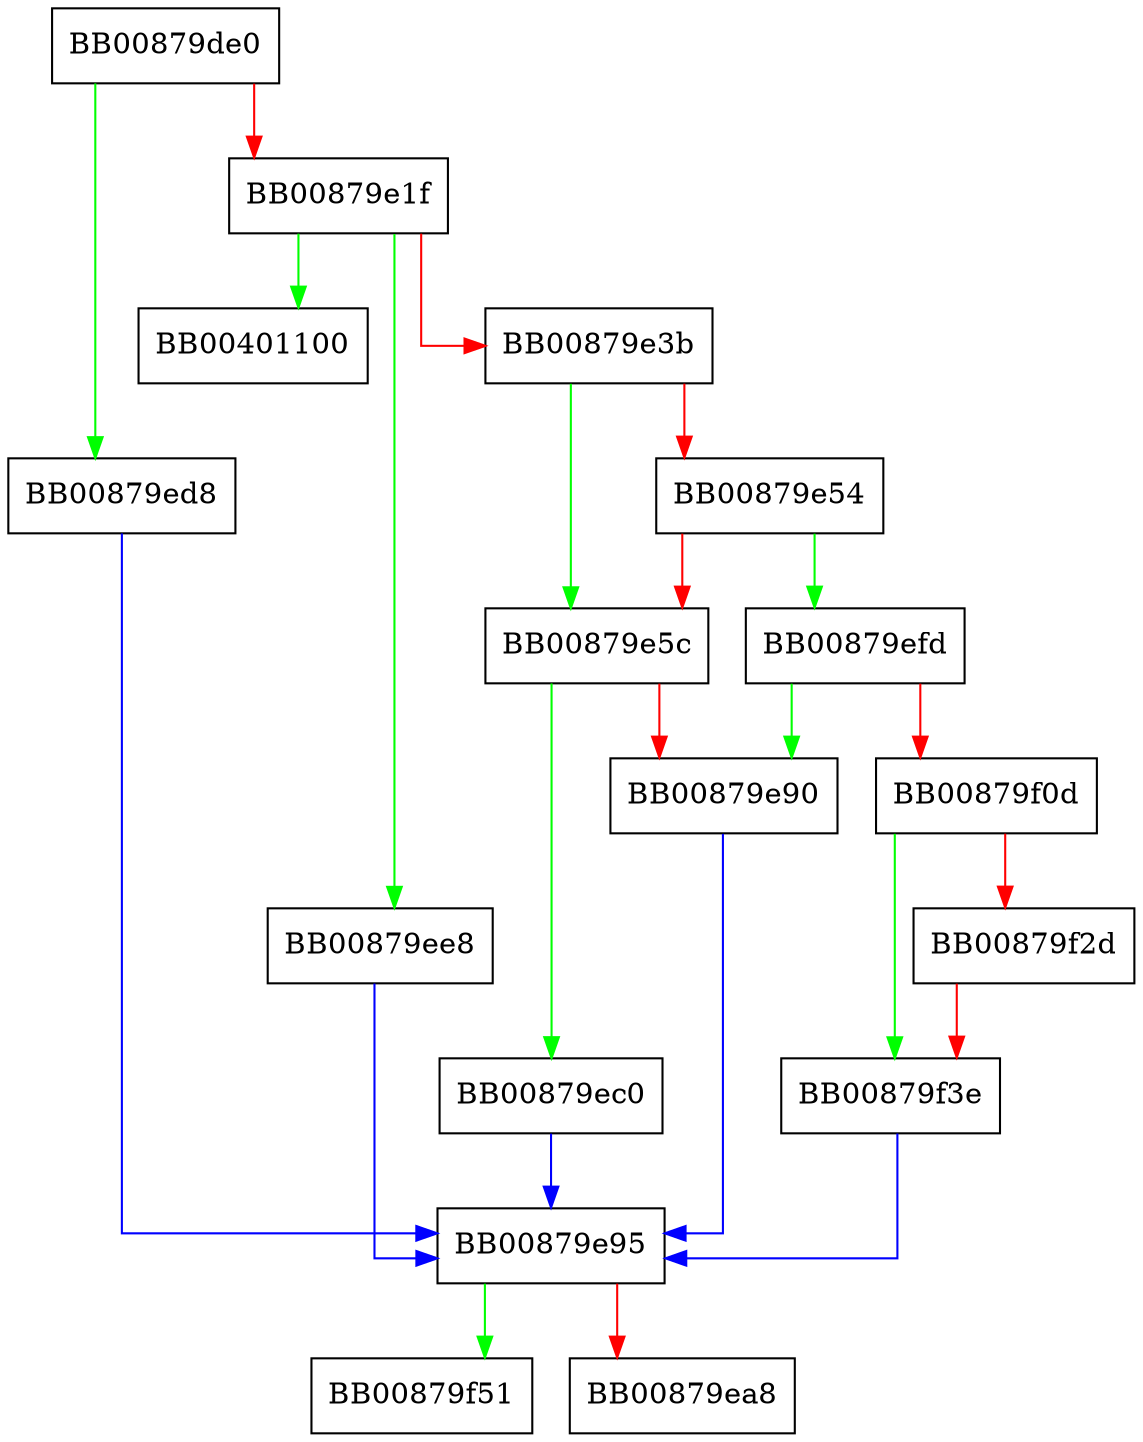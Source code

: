 digraph locked_vfxprintf {
  node [shape="box"];
  graph [splines=ortho];
  BB00879de0 -> BB00879ed8 [color="green"];
  BB00879de0 -> BB00879e1f [color="red"];
  BB00879e1f -> BB00401100 [color="green"];
  BB00879e1f -> BB00879ee8 [color="green"];
  BB00879e1f -> BB00879e3b [color="red"];
  BB00879e3b -> BB00879e5c [color="green"];
  BB00879e3b -> BB00879e54 [color="red"];
  BB00879e54 -> BB00879efd [color="green"];
  BB00879e54 -> BB00879e5c [color="red"];
  BB00879e5c -> BB00879ec0 [color="green"];
  BB00879e5c -> BB00879e90 [color="red"];
  BB00879e90 -> BB00879e95 [color="blue"];
  BB00879e95 -> BB00879f51 [color="green"];
  BB00879e95 -> BB00879ea8 [color="red"];
  BB00879ec0 -> BB00879e95 [color="blue"];
  BB00879ed8 -> BB00879e95 [color="blue"];
  BB00879ee8 -> BB00879e95 [color="blue"];
  BB00879efd -> BB00879e90 [color="green"];
  BB00879efd -> BB00879f0d [color="red"];
  BB00879f0d -> BB00879f3e [color="green"];
  BB00879f0d -> BB00879f2d [color="red"];
  BB00879f2d -> BB00879f3e [color="red"];
  BB00879f3e -> BB00879e95 [color="blue"];
}